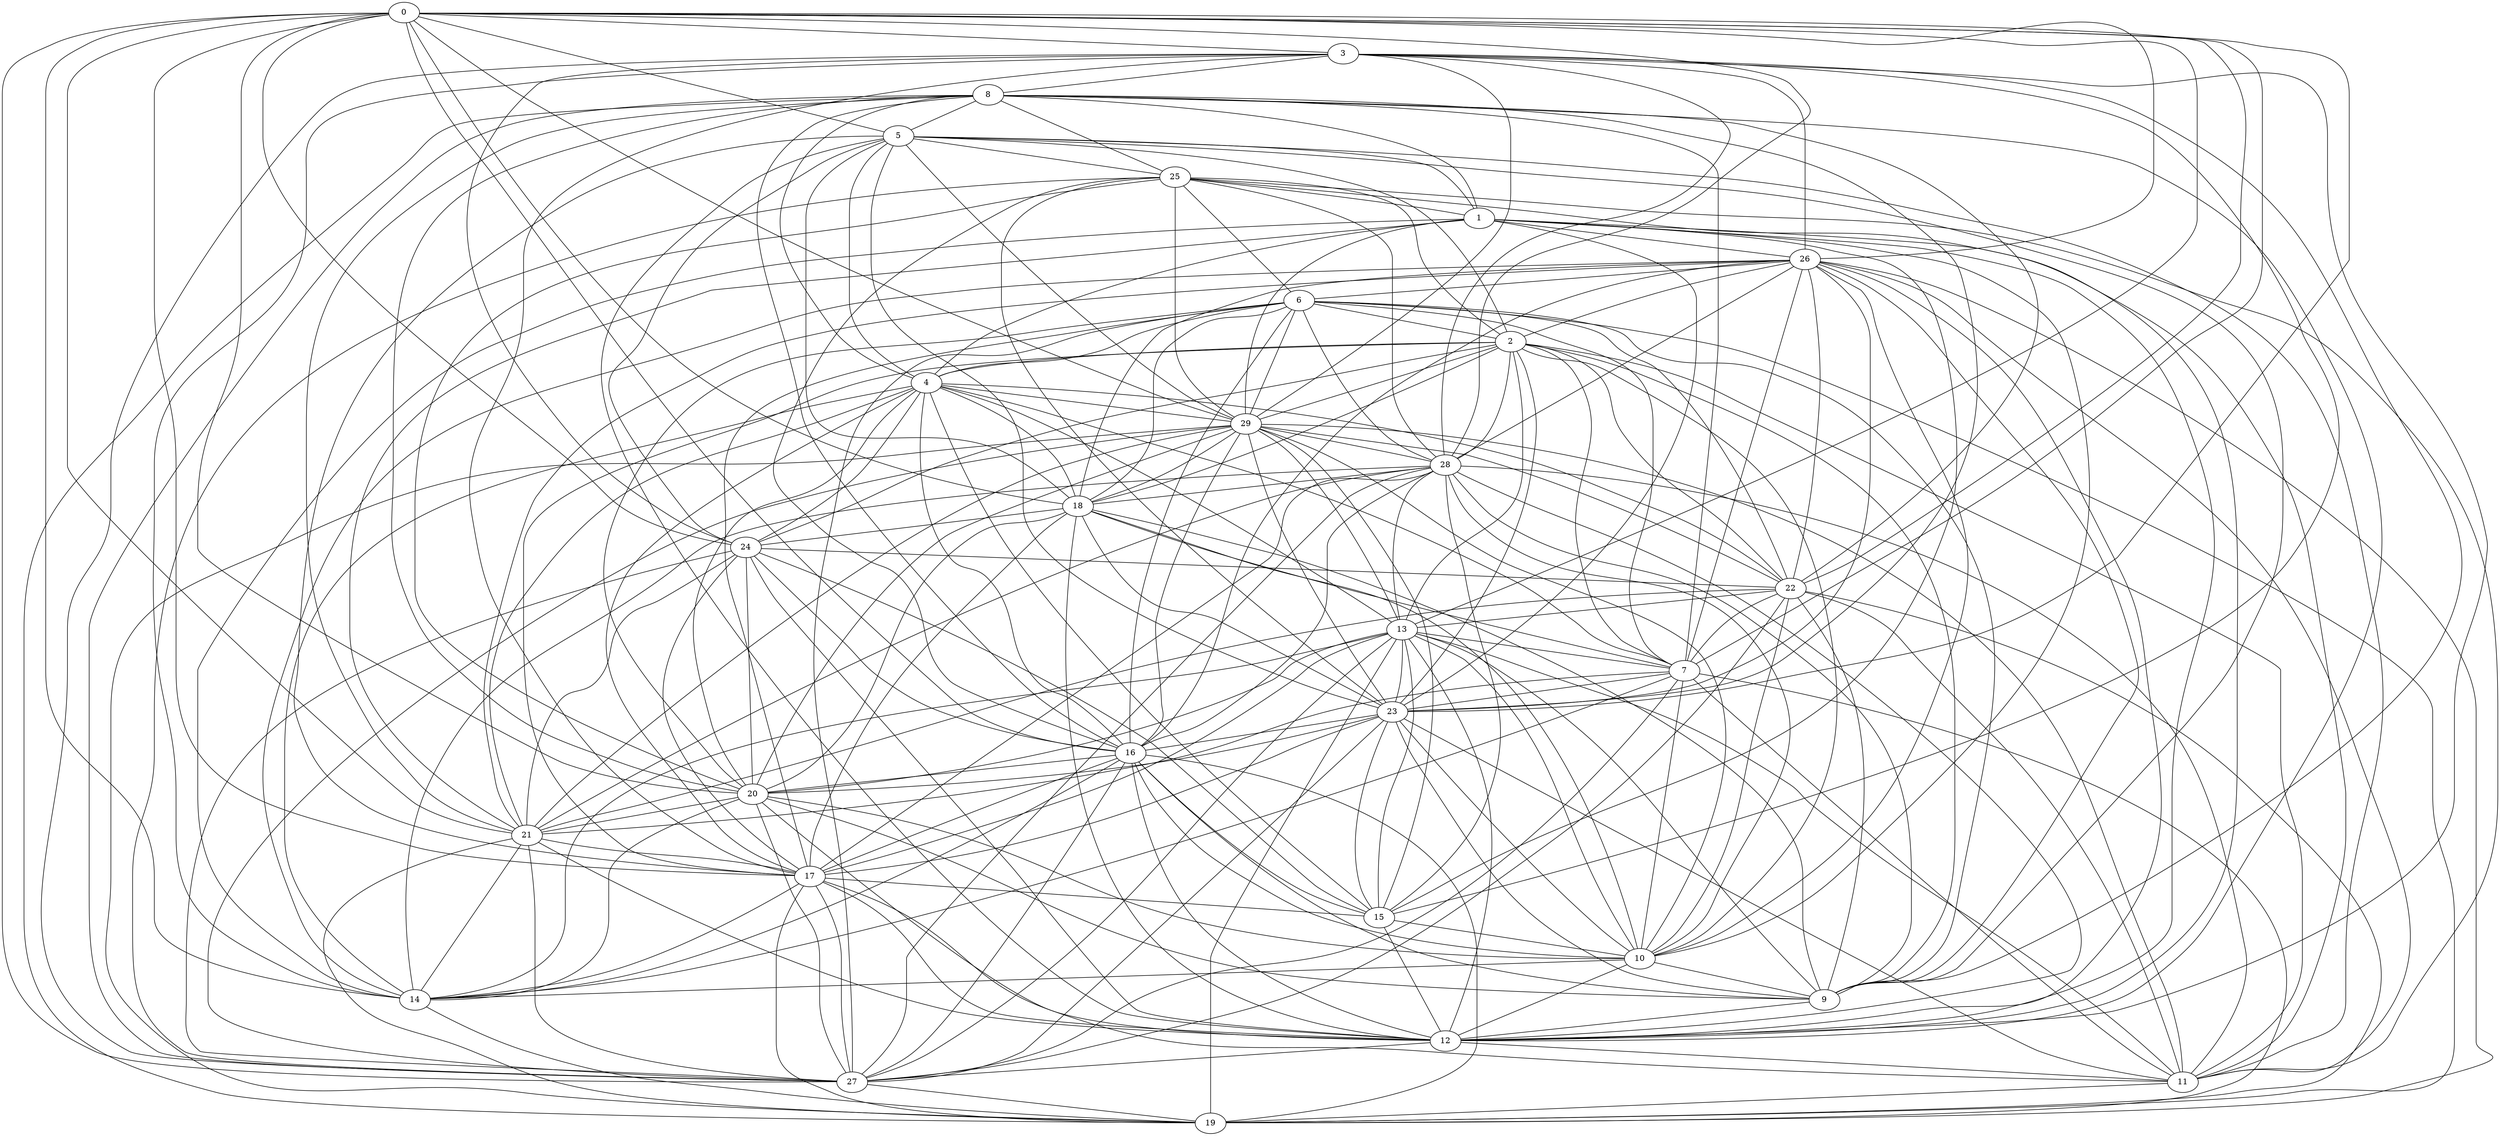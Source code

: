 graph {
	0 [label = 0]
	1 [label = 1]
	2 [label = 2]
	3 [label = 3]
	4 [label = 4]
	5 [label = 5]
	6 [label = 6]
	7 [label = 7]
	8 [label = 8]
	9 [label = 9]
	10 [label = 10]
	11 [label = 11]
	12 [label = 12]
	13 [label = 13]
	14 [label = 14]
	15 [label = 15]
	16 [label = 16]
	17 [label = 17]
	18 [label = 18]
	19 [label = 19]
	20 [label = 20]
	21 [label = 21]
	22 [label = 22]
	23 [label = 23]
	24 [label = 24]
	25 [label = 25]
	26 [label = 26]
	27 [label = 27]
	28 [label = 28]
	29 [label = 29]
	16--6;
	16--20;
	16--4;
	16--10;
	16--24;
	21--27;
	21--24;
	21--29;
	21--8;
	21--17;
	21--19;
	21--22;
	21--0;
	21--1;
	21--28;
	19--16;
	19--22;
	19--8;
	19--26;
	19--29;
	19--6;
	2--5;
	2--4;
	2--26;
	2--28;
	2--11;
	2--25;
	2--13;
	2--23;
	2--17;
	20--6;
	20--9;
	20--25;
	20--24;
	20--0;
	20--23;
	20--29;
	20--14;
	20--12;
	20--21;
	3--27;
	3--24;
	3--17;
	3--28;
	3--8;
	3--26;
	3--15;
	0--18;
	0--23;
	0--16;
	0--3;
	0--26;
	0--22;
	0--27;
	0--13;
	0--28;
	28--6;
	28--15;
	28--11;
	28--18;
	28--17;
	28--14;
	28--16;
	28--25;
	28--10;
	25--16;
	25--27;
	25--29;
	25--12;
	25--11;
	25--8;
	25--1;
	25--23;
	17--0;
	17--19;
	17--24;
	17--27;
	17--13;
	17--4;
	17--16;
	17--6;
	17--18;
	17--23;
	17--15;
	12--15;
	12--11;
	12--16;
	12--3;
	12--5;
	12--10;
	12--1;
	12--18;
	12--28;
	12--17;
	12--27;
	12--21;
	4--14;
	4--8;
	4--29;
	4--6;
	4--18;
	4--1;
	4--21;
	4--15;
	4--20;
	4--5;
	4--13;
	26--6;
	26--21;
	26--28;
	26--16;
	26--14;
	26--10;
	26--22;
	26--12;
	22--7;
	22--2;
	22--4;
	22--13;
	22--29;
	9--22;
	9--2;
	9--5;
	9--26;
	9--12;
	9--13;
	9--28;
	9--23;
	9--16;
	9--3;
	9--18;
	18--6;
	18--10;
	18--2;
	18--20;
	18--26;
	18--5;
	18--24;
	8--12;
	8--22;
	8--20;
	8--5;
	8--23;
	8--16;
	27--8;
	27--7;
	27--28;
	27--19;
	27--24;
	27--23;
	27--29;
	27--22;
	27--13;
	27--20;
	27--16;
	1--8;
	1--11;
	1--14;
	1--5;
	1--26;
	1--15;
	15--10;
	15--24;
	15--16;
	7--19;
	7--21;
	7--0;
	7--6;
	7--23;
	7--8;
	7--14;
	7--2;
	7--4;
	7--26;
	7--11;
	7--18;
	10--22;
	10--9;
	10--29;
	10--20;
	10--13;
	10--1;
	10--7;
	10--14;
	10--2;
	10--23;
	24--22;
	24--5;
	24--2;
	24--4;
	24--12;
	24--0;
	6--2;
	6--29;
	6--27;
	6--22;
	6--9;
	6--25;
	13--28;
	13--19;
	13--7;
	13--12;
	13--15;
	13--20;
	13--23;
	13--29;
	14--3;
	14--16;
	14--0;
	14--19;
	14--13;
	14--17;
	14--21;
	29--0;
	29--1;
	29--3;
	29--28;
	29--16;
	29--2;
	29--15;
	29--18;
	29--11;
	29--5;
	23--16;
	23--15;
	23--29;
	23--18;
	23--1;
	23--26;
	5--0;
	5--17;
	5--11;
	5--23;
	5--25;
	11--23;
	11--26;
	11--19;
	11--17;
	11--22;
	11--13;
}